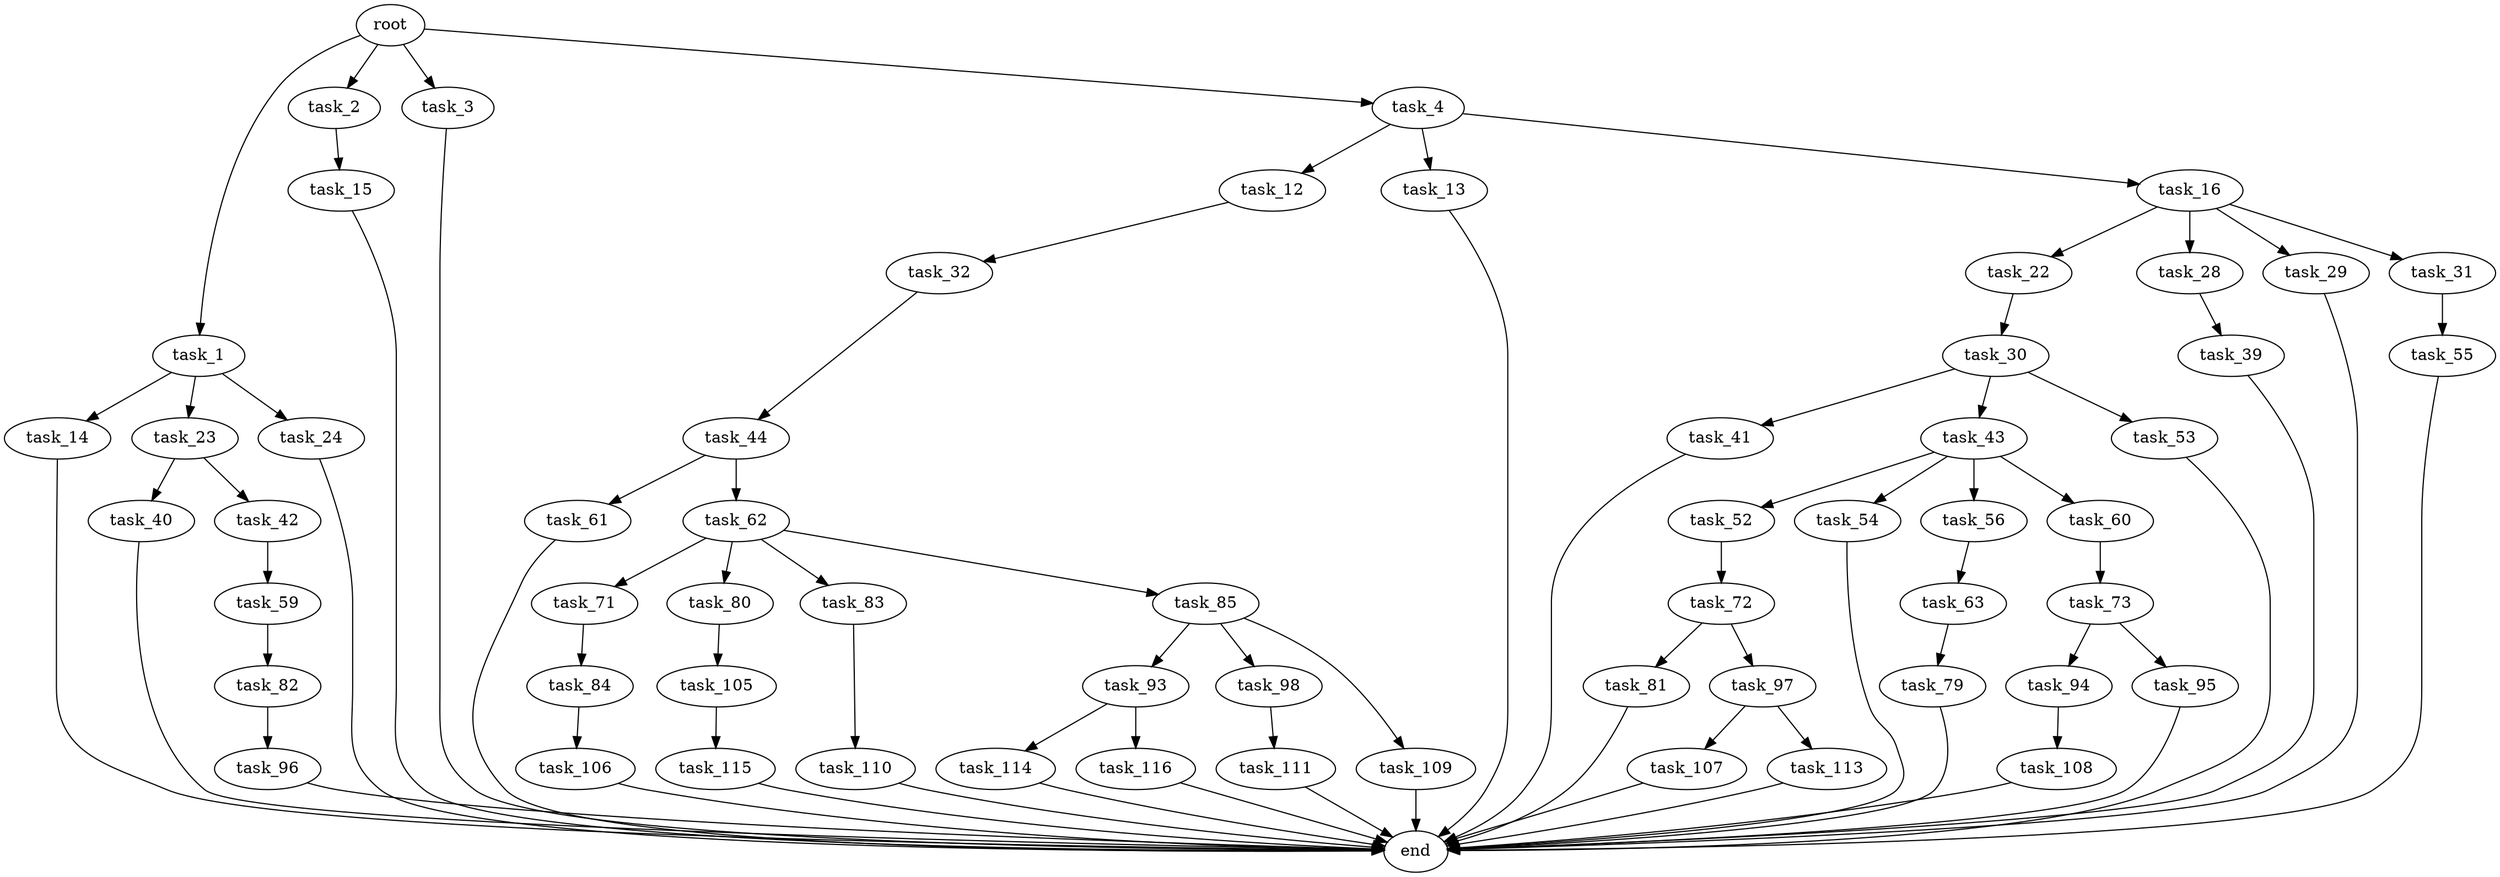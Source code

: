 digraph G {
  root [size="0.000000"];
  task_1 [size="3956507411.000000"];
  task_2 [size="10943059442.000000"];
  task_3 [size="57436965787.000000"];
  task_4 [size="1222037294178.000000"];
  task_12 [size="394070267782.000000"];
  task_13 [size="9978093582.000000"];
  task_14 [size="645679741424.000000"];
  task_15 [size="108015127348.000000"];
  task_16 [size="74155483083.000000"];
  task_22 [size="10567279820.000000"];
  task_23 [size="232485885655.000000"];
  task_24 [size="368293445632.000000"];
  task_28 [size="1135101229633.000000"];
  task_29 [size="28991029248.000000"];
  task_30 [size="22793435900.000000"];
  task_31 [size="8589934592.000000"];
  task_32 [size="166450387096.000000"];
  task_39 [size="8589934592.000000"];
  task_40 [size="6690398176.000000"];
  task_41 [size="43050573313.000000"];
  task_42 [size="4442680363.000000"];
  task_43 [size="14898699044.000000"];
  task_44 [size="39216540417.000000"];
  task_52 [size="358885649446.000000"];
  task_53 [size="22094432995.000000"];
  task_54 [size="1073741824000.000000"];
  task_55 [size="368293445632.000000"];
  task_56 [size="671327070142.000000"];
  task_59 [size="103428152767.000000"];
  task_60 [size="601538876031.000000"];
  task_61 [size="8589934592.000000"];
  task_62 [size="272517611243.000000"];
  task_63 [size="231928233984.000000"];
  task_71 [size="219250321046.000000"];
  task_72 [size="716881402623.000000"];
  task_73 [size="782757789696.000000"];
  task_79 [size="690615683.000000"];
  task_80 [size="8145895032.000000"];
  task_81 [size="28991029248.000000"];
  task_82 [size="1073741824000.000000"];
  task_83 [size="287722334767.000000"];
  task_84 [size="1073741824000.000000"];
  task_85 [size="11397929920.000000"];
  task_93 [size="1824260259.000000"];
  task_94 [size="231928233984.000000"];
  task_95 [size="188785258385.000000"];
  task_96 [size="368293445632.000000"];
  task_97 [size="12254503977.000000"];
  task_98 [size="761461310010.000000"];
  task_105 [size="6573353550.000000"];
  task_106 [size="782757789696.000000"];
  task_107 [size="549755813888.000000"];
  task_108 [size="1090119721638.000000"];
  task_109 [size="429291341548.000000"];
  task_110 [size="27094739320.000000"];
  task_111 [size="218289444283.000000"];
  task_113 [size="134217728000.000000"];
  task_114 [size="123633181858.000000"];
  task_115 [size="231928233984.000000"];
  task_116 [size="782757789696.000000"];
  end [size="0.000000"];

  root -> task_1 [size="1.000000"];
  root -> task_2 [size="1.000000"];
  root -> task_3 [size="1.000000"];
  root -> task_4 [size="1.000000"];
  task_1 -> task_14 [size="209715200.000000"];
  task_1 -> task_23 [size="209715200.000000"];
  task_1 -> task_24 [size="209715200.000000"];
  task_2 -> task_15 [size="33554432.000000"];
  task_3 -> end [size="1.000000"];
  task_4 -> task_12 [size="838860800.000000"];
  task_4 -> task_13 [size="838860800.000000"];
  task_4 -> task_16 [size="838860800.000000"];
  task_12 -> task_32 [size="838860800.000000"];
  task_13 -> end [size="1.000000"];
  task_14 -> end [size="1.000000"];
  task_15 -> end [size="1.000000"];
  task_16 -> task_22 [size="134217728.000000"];
  task_16 -> task_28 [size="134217728.000000"];
  task_16 -> task_29 [size="134217728.000000"];
  task_16 -> task_31 [size="134217728.000000"];
  task_22 -> task_30 [size="209715200.000000"];
  task_23 -> task_40 [size="209715200.000000"];
  task_23 -> task_42 [size="209715200.000000"];
  task_24 -> end [size="1.000000"];
  task_28 -> task_39 [size="838860800.000000"];
  task_29 -> end [size="1.000000"];
  task_30 -> task_41 [size="411041792.000000"];
  task_30 -> task_43 [size="411041792.000000"];
  task_30 -> task_53 [size="411041792.000000"];
  task_31 -> task_55 [size="33554432.000000"];
  task_32 -> task_44 [size="134217728.000000"];
  task_39 -> end [size="1.000000"];
  task_40 -> end [size="1.000000"];
  task_41 -> end [size="1.000000"];
  task_42 -> task_59 [size="134217728.000000"];
  task_43 -> task_52 [size="301989888.000000"];
  task_43 -> task_54 [size="301989888.000000"];
  task_43 -> task_56 [size="301989888.000000"];
  task_43 -> task_60 [size="301989888.000000"];
  task_44 -> task_61 [size="838860800.000000"];
  task_44 -> task_62 [size="838860800.000000"];
  task_52 -> task_72 [size="838860800.000000"];
  task_53 -> end [size="1.000000"];
  task_54 -> end [size="1.000000"];
  task_55 -> end [size="1.000000"];
  task_56 -> task_63 [size="536870912.000000"];
  task_59 -> task_82 [size="134217728.000000"];
  task_60 -> task_73 [size="679477248.000000"];
  task_61 -> end [size="1.000000"];
  task_62 -> task_71 [size="838860800.000000"];
  task_62 -> task_80 [size="838860800.000000"];
  task_62 -> task_83 [size="838860800.000000"];
  task_62 -> task_85 [size="838860800.000000"];
  task_63 -> task_79 [size="301989888.000000"];
  task_71 -> task_84 [size="411041792.000000"];
  task_72 -> task_81 [size="838860800.000000"];
  task_72 -> task_97 [size="838860800.000000"];
  task_73 -> task_94 [size="679477248.000000"];
  task_73 -> task_95 [size="679477248.000000"];
  task_79 -> end [size="1.000000"];
  task_80 -> task_105 [size="209715200.000000"];
  task_81 -> end [size="1.000000"];
  task_82 -> task_96 [size="838860800.000000"];
  task_83 -> task_110 [size="209715200.000000"];
  task_84 -> task_106 [size="838860800.000000"];
  task_85 -> task_93 [size="411041792.000000"];
  task_85 -> task_98 [size="411041792.000000"];
  task_85 -> task_109 [size="411041792.000000"];
  task_93 -> task_114 [size="75497472.000000"];
  task_93 -> task_116 [size="75497472.000000"];
  task_94 -> task_108 [size="301989888.000000"];
  task_95 -> end [size="1.000000"];
  task_96 -> end [size="1.000000"];
  task_97 -> task_107 [size="301989888.000000"];
  task_97 -> task_113 [size="301989888.000000"];
  task_98 -> task_111 [size="679477248.000000"];
  task_105 -> task_115 [size="209715200.000000"];
  task_106 -> end [size="1.000000"];
  task_107 -> end [size="1.000000"];
  task_108 -> end [size="1.000000"];
  task_109 -> end [size="1.000000"];
  task_110 -> end [size="1.000000"];
  task_111 -> end [size="1.000000"];
  task_113 -> end [size="1.000000"];
  task_114 -> end [size="1.000000"];
  task_115 -> end [size="1.000000"];
  task_116 -> end [size="1.000000"];
}

